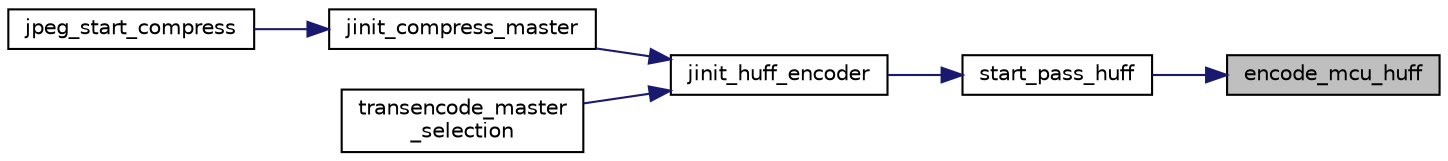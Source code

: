 digraph "encode_mcu_huff"
{
 // LATEX_PDF_SIZE
  bgcolor="transparent";
  edge [fontname="Helvetica",fontsize="10",labelfontname="Helvetica",labelfontsize="10"];
  node [fontname="Helvetica",fontsize="10",shape=record];
  rankdir="RL";
  Node185 [label="encode_mcu_huff",height=0.2,width=0.4,color="black", fillcolor="grey75", style="filled", fontcolor="black",tooltip=" "];
  Node185 -> Node186 [dir="back",color="midnightblue",fontsize="10",style="solid"];
  Node186 [label="start_pass_huff",height=0.2,width=0.4,color="black",URL="$jchuff_8c.html#ae80a7c97813173a2069266702346eb9f",tooltip=" "];
  Node186 -> Node187 [dir="back",color="midnightblue",fontsize="10",style="solid"];
  Node187 [label="jinit_huff_encoder",height=0.2,width=0.4,color="black",URL="$jchuff_8c.html#a77341cca2feceb164c104fdf8b79756b",tooltip=" "];
  Node187 -> Node188 [dir="back",color="midnightblue",fontsize="10",style="solid"];
  Node188 [label="jinit_compress_master",height=0.2,width=0.4,color="black",URL="$jcinit_8c.html#a9b434908559c6849283fcac944250b3b",tooltip=" "];
  Node188 -> Node189 [dir="back",color="midnightblue",fontsize="10",style="solid"];
  Node189 [label="jpeg_start_compress",height=0.2,width=0.4,color="black",URL="$jcapistd_8c.html#aacff7627af44bc9457601ba15577162d",tooltip=" "];
  Node187 -> Node190 [dir="back",color="midnightblue",fontsize="10",style="solid"];
  Node190 [label="transencode_master\l_selection",height=0.2,width=0.4,color="black",URL="$jctrans_8c.html#ae87fac6bd08f4b513d2f7f5629586733",tooltip=" "];
}
